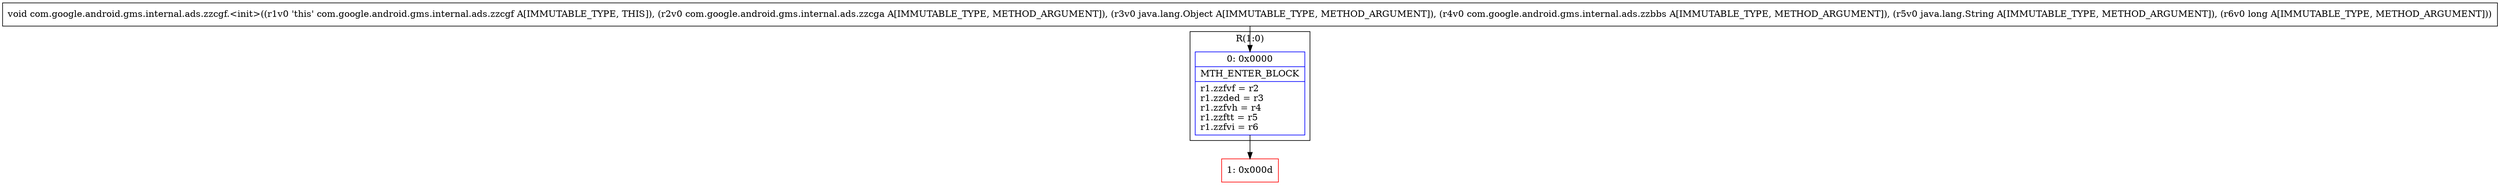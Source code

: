 digraph "CFG forcom.google.android.gms.internal.ads.zzcgf.\<init\>(Lcom\/google\/android\/gms\/internal\/ads\/zzcga;Ljava\/lang\/Object;Lcom\/google\/android\/gms\/internal\/ads\/zzbbs;Ljava\/lang\/String;J)V" {
subgraph cluster_Region_1079638008 {
label = "R(1:0)";
node [shape=record,color=blue];
Node_0 [shape=record,label="{0\:\ 0x0000|MTH_ENTER_BLOCK\l|r1.zzfvf = r2\lr1.zzded = r3\lr1.zzfvh = r4\lr1.zzftt = r5\lr1.zzfvi = r6\l}"];
}
Node_1 [shape=record,color=red,label="{1\:\ 0x000d}"];
MethodNode[shape=record,label="{void com.google.android.gms.internal.ads.zzcgf.\<init\>((r1v0 'this' com.google.android.gms.internal.ads.zzcgf A[IMMUTABLE_TYPE, THIS]), (r2v0 com.google.android.gms.internal.ads.zzcga A[IMMUTABLE_TYPE, METHOD_ARGUMENT]), (r3v0 java.lang.Object A[IMMUTABLE_TYPE, METHOD_ARGUMENT]), (r4v0 com.google.android.gms.internal.ads.zzbbs A[IMMUTABLE_TYPE, METHOD_ARGUMENT]), (r5v0 java.lang.String A[IMMUTABLE_TYPE, METHOD_ARGUMENT]), (r6v0 long A[IMMUTABLE_TYPE, METHOD_ARGUMENT])) }"];
MethodNode -> Node_0;
Node_0 -> Node_1;
}

